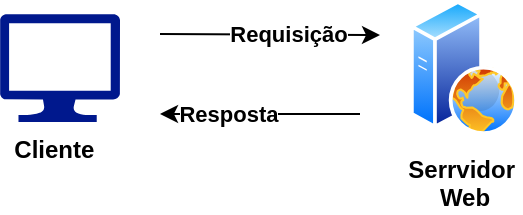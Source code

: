<mxfile version="24.2.3" type="github">
  <diagram id="C5RBs43oDa-KdzZeNtuy" name="Page-1">
    <mxGraphModel dx="880" dy="468" grid="1" gridSize="10" guides="1" tooltips="1" connect="1" arrows="1" fold="1" page="1" pageScale="1" pageWidth="827" pageHeight="1169" math="0" shadow="0">
      <root>
        <mxCell id="WIyWlLk6GJQsqaUBKTNV-0" />
        <mxCell id="WIyWlLk6GJQsqaUBKTNV-1" parent="WIyWlLk6GJQsqaUBKTNV-0" />
        <mxCell id="hx6OI2d14BZoRlE4UBTM-2" value="&lt;b&gt;Cliente&amp;nbsp;&amp;nbsp;&lt;/b&gt;" style="sketch=0;aspect=fixed;pointerEvents=1;shadow=0;dashed=0;html=1;strokeColor=none;labelPosition=center;verticalLabelPosition=bottom;verticalAlign=top;align=center;fillColor=#00188D;shape=mxgraph.azure.computer" vertex="1" parent="WIyWlLk6GJQsqaUBKTNV-1">
          <mxGeometry x="90" y="160" width="60" height="54" as="geometry" />
        </mxCell>
        <mxCell id="hx6OI2d14BZoRlE4UBTM-3" value="&lt;b&gt;Serrvidor&amp;nbsp;&lt;br&gt;Web&lt;/b&gt;" style="image;aspect=fixed;perimeter=ellipsePerimeter;html=1;align=center;shadow=0;dashed=0;spacingTop=3;image=img/lib/active_directory/web_server.svg;" vertex="1" parent="WIyWlLk6GJQsqaUBKTNV-1">
          <mxGeometry x="295" y="153" width="54" height="67.5" as="geometry" />
        </mxCell>
        <mxCell id="hx6OI2d14BZoRlE4UBTM-7" value="" style="endArrow=classic;html=1;rounded=0;" edge="1" parent="WIyWlLk6GJQsqaUBKTNV-1">
          <mxGeometry width="50" height="50" relative="1" as="geometry">
            <mxPoint x="170" y="170" as="sourcePoint" />
            <mxPoint x="280" y="170.5" as="targetPoint" />
          </mxGeometry>
        </mxCell>
        <mxCell id="hx6OI2d14BZoRlE4UBTM-11" value="&lt;b&gt;Requisição&lt;/b&gt;" style="edgeLabel;html=1;align=center;verticalAlign=middle;resizable=0;points=[];" vertex="1" connectable="0" parent="hx6OI2d14BZoRlE4UBTM-7">
          <mxGeometry x="-0.291" relative="1" as="geometry">
            <mxPoint x="25" as="offset" />
          </mxGeometry>
        </mxCell>
        <mxCell id="hx6OI2d14BZoRlE4UBTM-9" value="" style="endArrow=classic;html=1;rounded=0;" edge="1" parent="WIyWlLk6GJQsqaUBKTNV-1">
          <mxGeometry width="50" height="50" relative="1" as="geometry">
            <mxPoint x="270" y="210" as="sourcePoint" />
            <mxPoint x="170" y="210" as="targetPoint" />
          </mxGeometry>
        </mxCell>
        <mxCell id="hx6OI2d14BZoRlE4UBTM-10" value="&lt;b&gt;Resposta&lt;/b&gt;" style="edgeLabel;html=1;align=center;verticalAlign=middle;resizable=0;points=[];" vertex="1" connectable="0" parent="hx6OI2d14BZoRlE4UBTM-9">
          <mxGeometry x="0.327" relative="1" as="geometry">
            <mxPoint as="offset" />
          </mxGeometry>
        </mxCell>
      </root>
    </mxGraphModel>
  </diagram>
</mxfile>
